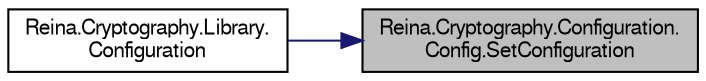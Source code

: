 digraph "Reina.Cryptography.Configuration.Config.SetConfiguration"
{
 // LATEX_PDF_SIZE
  edge [fontname="FreeSans",fontsize="10",labelfontname="FreeSans",labelfontsize="10"];
  node [fontname="FreeSans",fontsize="10",shape=record];
  rankdir="RL";
  Node1 [label="Reina.Cryptography.Configuration.\lConfig.SetConfiguration",height=0.2,width=0.4,color="black", fillcolor="grey75", style="filled", fontcolor="black",tooltip="Allows external configuration values to be set for the Azure Key Vault properties...."];
  Node1 -> Node2 [dir="back",color="midnightblue",fontsize="10",style="solid",fontname="FreeSans"];
  Node2 [label="Reina.Cryptography.Library.\lConfiguration",height=0.2,width=0.4,color="black", fillcolor="white", style="filled",URL="$class_reina_1_1_cryptography_1_1_library.html#a3ff3d083efbbebdd3a98d5f08e75cdd6",tooltip="Configures the library with custom Azure Key Vault settings. If this method is not called,..."];
}
